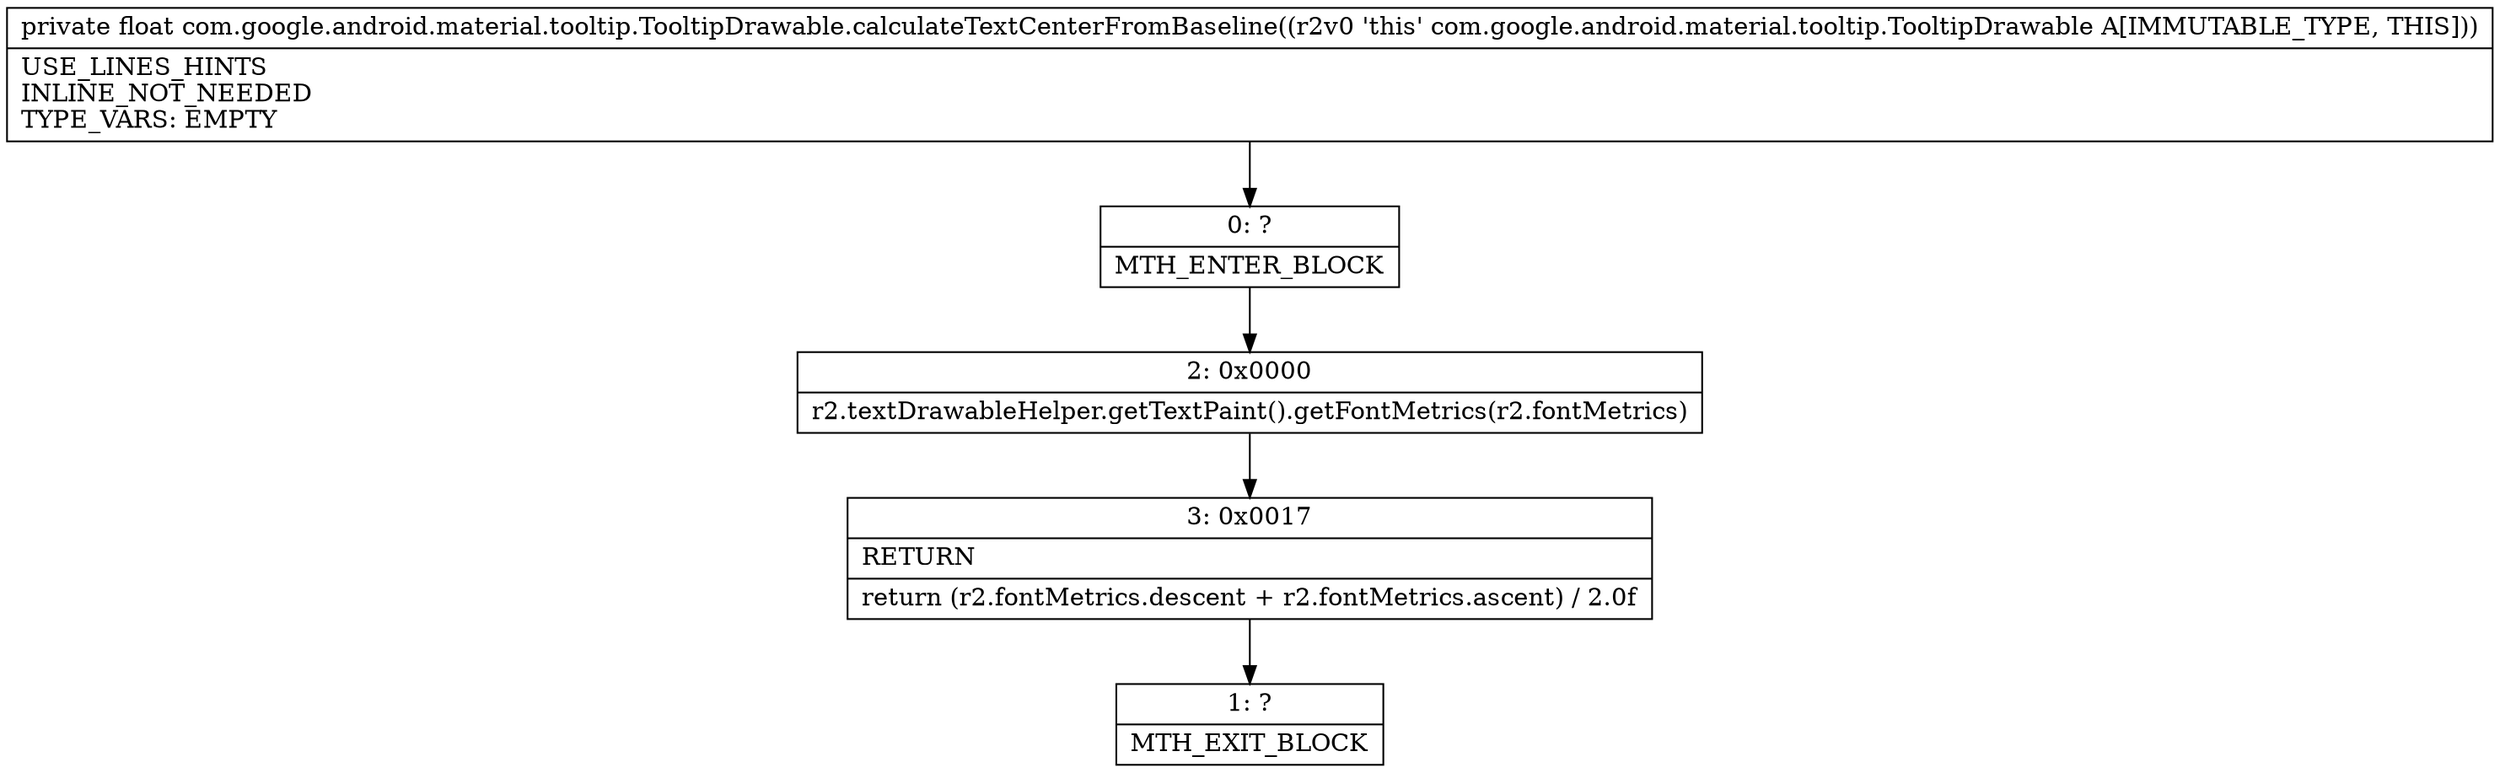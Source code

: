 digraph "CFG forcom.google.android.material.tooltip.TooltipDrawable.calculateTextCenterFromBaseline()F" {
Node_0 [shape=record,label="{0\:\ ?|MTH_ENTER_BLOCK\l}"];
Node_2 [shape=record,label="{2\:\ 0x0000|r2.textDrawableHelper.getTextPaint().getFontMetrics(r2.fontMetrics)\l}"];
Node_3 [shape=record,label="{3\:\ 0x0017|RETURN\l|return (r2.fontMetrics.descent + r2.fontMetrics.ascent) \/ 2.0f\l}"];
Node_1 [shape=record,label="{1\:\ ?|MTH_EXIT_BLOCK\l}"];
MethodNode[shape=record,label="{private float com.google.android.material.tooltip.TooltipDrawable.calculateTextCenterFromBaseline((r2v0 'this' com.google.android.material.tooltip.TooltipDrawable A[IMMUTABLE_TYPE, THIS]))  | USE_LINES_HINTS\lINLINE_NOT_NEEDED\lTYPE_VARS: EMPTY\l}"];
MethodNode -> Node_0;Node_0 -> Node_2;
Node_2 -> Node_3;
Node_3 -> Node_1;
}

